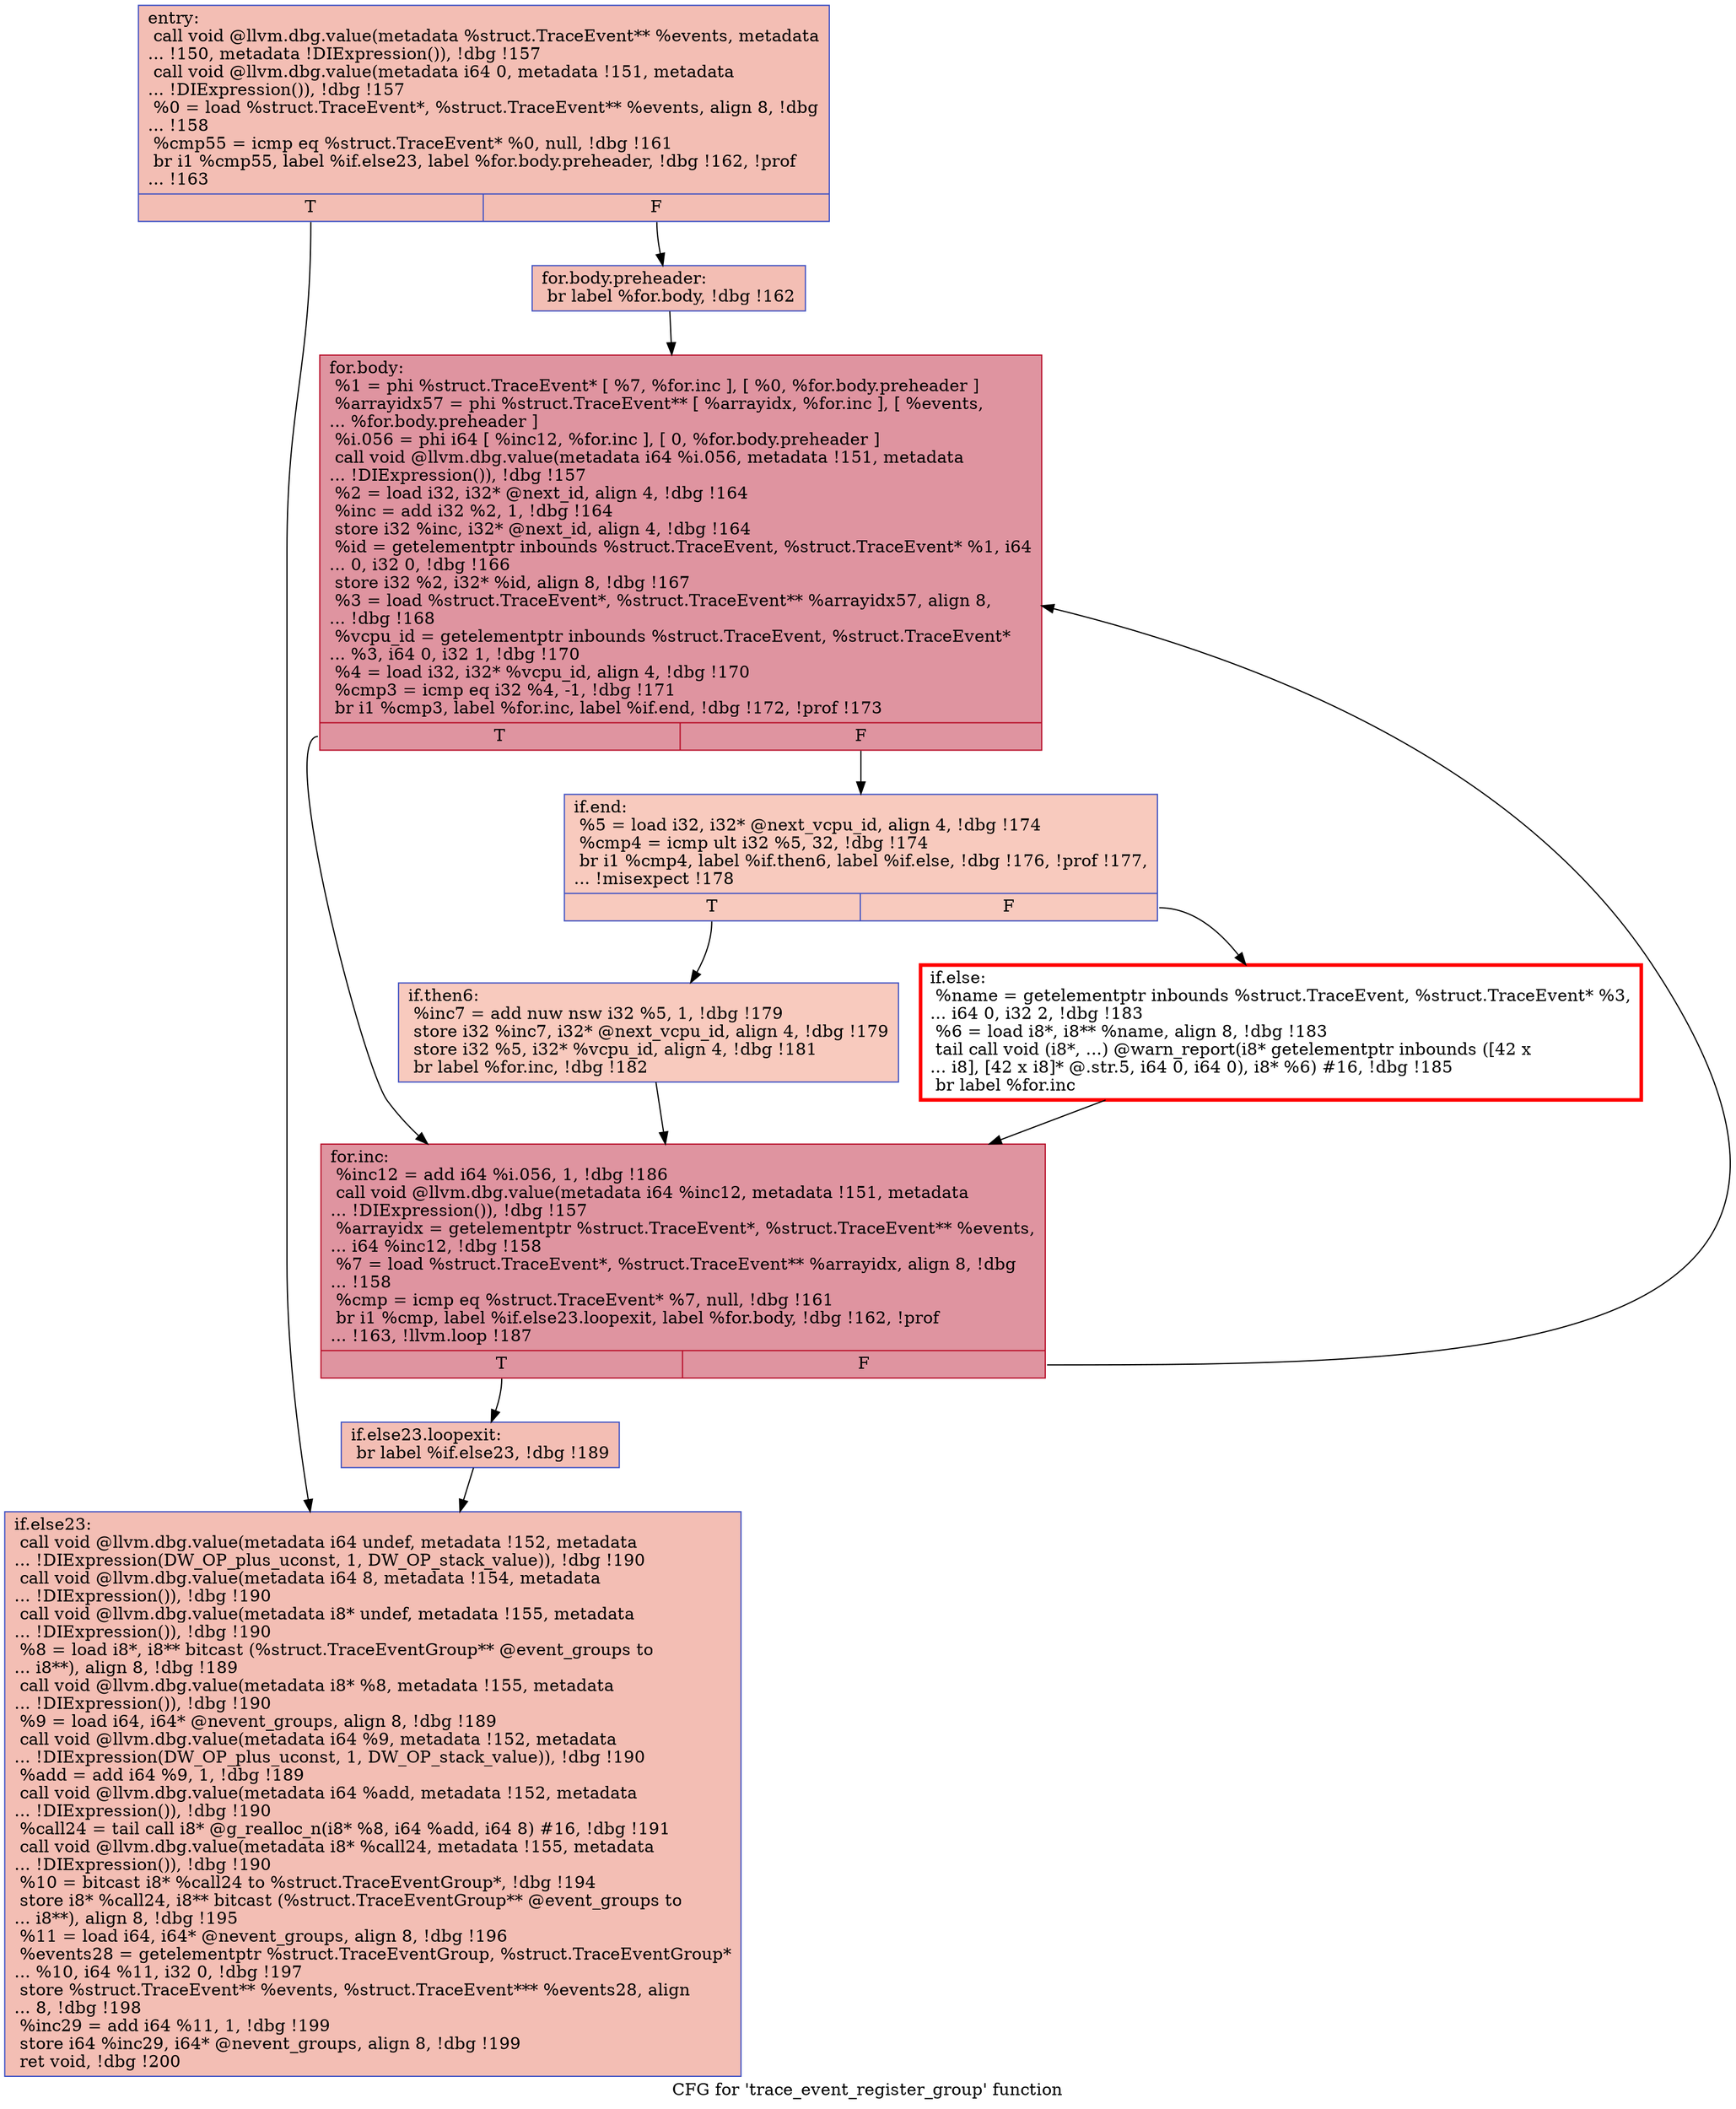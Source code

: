 digraph "CFG for 'trace_event_register_group' function" {
	label="CFG for 'trace_event_register_group' function";

	Node0x55aedd020af0 [shape=record,color="#3d50c3ff", style=filled, fillcolor="#e36c5570",label="{entry:\l  call void @llvm.dbg.value(metadata %struct.TraceEvent** %events, metadata\l... !150, metadata !DIExpression()), !dbg !157\l  call void @llvm.dbg.value(metadata i64 0, metadata !151, metadata\l... !DIExpression()), !dbg !157\l  %0 = load %struct.TraceEvent*, %struct.TraceEvent** %events, align 8, !dbg\l... !158\l  %cmp55 = icmp eq %struct.TraceEvent* %0, null, !dbg !161\l  br i1 %cmp55, label %if.else23, label %for.body.preheader, !dbg !162, !prof\l... !163\l|{<s0>T|<s1>F}}"];
	Node0x55aedd020af0:s0 -> Node0x55aedd02b410;
	Node0x55aedd020af0:s1 -> Node0x55aedd0366f0;
	Node0x55aedd0366f0 [shape=record,color="#3d50c3ff", style=filled, fillcolor="#e36c5570",label="{for.body.preheader:                               \l  br label %for.body, !dbg !162\l}"];
	Node0x55aedd0366f0 -> Node0x55aedd023a20;
	Node0x55aedd023a20 [shape=record,color="#b70d28ff", style=filled, fillcolor="#b70d2870",label="{for.body:                                         \l  %1 = phi %struct.TraceEvent* [ %7, %for.inc ], [ %0, %for.body.preheader ]\l  %arrayidx57 = phi %struct.TraceEvent** [ %arrayidx, %for.inc ], [ %events,\l... %for.body.preheader ]\l  %i.056 = phi i64 [ %inc12, %for.inc ], [ 0, %for.body.preheader ]\l  call void @llvm.dbg.value(metadata i64 %i.056, metadata !151, metadata\l... !DIExpression()), !dbg !157\l  %2 = load i32, i32* @next_id, align 4, !dbg !164\l  %inc = add i32 %2, 1, !dbg !164\l  store i32 %inc, i32* @next_id, align 4, !dbg !164\l  %id = getelementptr inbounds %struct.TraceEvent, %struct.TraceEvent* %1, i64\l... 0, i32 0, !dbg !166\l  store i32 %2, i32* %id, align 8, !dbg !167\l  %3 = load %struct.TraceEvent*, %struct.TraceEvent** %arrayidx57, align 8,\l... !dbg !168\l  %vcpu_id = getelementptr inbounds %struct.TraceEvent, %struct.TraceEvent*\l... %3, i64 0, i32 1, !dbg !170\l  %4 = load i32, i32* %vcpu_id, align 4, !dbg !170\l  %cmp3 = icmp eq i32 %4, -1, !dbg !171\l  br i1 %cmp3, label %for.inc, label %if.end, !dbg !172, !prof !173\l|{<s0>T|<s1>F}}"];
	Node0x55aedd023a20:s0 -> Node0x55aedd023990;
	Node0x55aedd023a20:s1 -> Node0x55aedd024770;
	Node0x55aedd024770 [shape=record,color="#3d50c3ff", style=filled, fillcolor="#ef886b70",label="{if.end:                                           \l  %5 = load i32, i32* @next_vcpu_id, align 4, !dbg !174\l  %cmp4 = icmp ult i32 %5, 32, !dbg !174\l  br i1 %cmp4, label %if.then6, label %if.else, !dbg !176, !prof !177,\l... !misexpect !178\l|{<s0>T|<s1>F}}"];
	Node0x55aedd024770:s0 -> Node0x55aedd0251a0;
	Node0x55aedd024770:s1 -> Node0x55aedd025260;
	Node0x55aedd0251a0 [shape=record,color="#3d50c3ff", style=filled, fillcolor="#ef886b70",label="{if.then6:                                         \l  %inc7 = add nuw nsw i32 %5, 1, !dbg !179\l  store i32 %inc7, i32* @next_vcpu_id, align 4, !dbg !179\l  store i32 %5, i32* %vcpu_id, align 4, !dbg !181\l  br label %for.inc, !dbg !182\l}"];
	Node0x55aedd0251a0 -> Node0x55aedd023990;
	Node0x55aedd025260 [shape=record,penwidth=3.0, color="red",label="{if.else:                                          \l  %name = getelementptr inbounds %struct.TraceEvent, %struct.TraceEvent* %3,\l... i64 0, i32 2, !dbg !183\l  %6 = load i8*, i8** %name, align 8, !dbg !183\l  tail call void (i8*, ...) @warn_report(i8* getelementptr inbounds ([42 x\l... i8], [42 x i8]* @.str.5, i64 0, i64 0), i8* %6) #16, !dbg !185\l  br label %for.inc\l}"];
	Node0x55aedd025260 -> Node0x55aedd023990;
	Node0x55aedd023990 [shape=record,color="#b70d28ff", style=filled, fillcolor="#b70d2870",label="{for.inc:                                          \l  %inc12 = add i64 %i.056, 1, !dbg !186\l  call void @llvm.dbg.value(metadata i64 %inc12, metadata !151, metadata\l... !DIExpression()), !dbg !157\l  %arrayidx = getelementptr %struct.TraceEvent*, %struct.TraceEvent** %events,\l... i64 %inc12, !dbg !158\l  %7 = load %struct.TraceEvent*, %struct.TraceEvent** %arrayidx, align 8, !dbg\l... !158\l  %cmp = icmp eq %struct.TraceEvent* %7, null, !dbg !161\l  br i1 %cmp, label %if.else23.loopexit, label %for.body, !dbg !162, !prof\l... !163, !llvm.loop !187\l|{<s0>T|<s1>F}}"];
	Node0x55aedd023990:s0 -> Node0x55aedd0c1280;
	Node0x55aedd023990:s1 -> Node0x55aedd023a20;
	Node0x55aedd0c1280 [shape=record,color="#3d50c3ff", style=filled, fillcolor="#e36c5570",label="{if.else23.loopexit:                               \l  br label %if.else23, !dbg !189\l}"];
	Node0x55aedd0c1280 -> Node0x55aedd02b410;
	Node0x55aedd02b410 [shape=record,color="#3d50c3ff", style=filled, fillcolor="#e36c5570",label="{if.else23:                                        \l  call void @llvm.dbg.value(metadata i64 undef, metadata !152, metadata\l... !DIExpression(DW_OP_plus_uconst, 1, DW_OP_stack_value)), !dbg !190\l  call void @llvm.dbg.value(metadata i64 8, metadata !154, metadata\l... !DIExpression()), !dbg !190\l  call void @llvm.dbg.value(metadata i8* undef, metadata !155, metadata\l... !DIExpression()), !dbg !190\l  %8 = load i8*, i8** bitcast (%struct.TraceEventGroup** @event_groups to\l... i8**), align 8, !dbg !189\l  call void @llvm.dbg.value(metadata i8* %8, metadata !155, metadata\l... !DIExpression()), !dbg !190\l  %9 = load i64, i64* @nevent_groups, align 8, !dbg !189\l  call void @llvm.dbg.value(metadata i64 %9, metadata !152, metadata\l... !DIExpression(DW_OP_plus_uconst, 1, DW_OP_stack_value)), !dbg !190\l  %add = add i64 %9, 1, !dbg !189\l  call void @llvm.dbg.value(metadata i64 %add, metadata !152, metadata\l... !DIExpression()), !dbg !190\l  %call24 = tail call i8* @g_realloc_n(i8* %8, i64 %add, i64 8) #16, !dbg !191\l  call void @llvm.dbg.value(metadata i8* %call24, metadata !155, metadata\l... !DIExpression()), !dbg !190\l  %10 = bitcast i8* %call24 to %struct.TraceEventGroup*, !dbg !194\l  store i8* %call24, i8** bitcast (%struct.TraceEventGroup** @event_groups to\l... i8**), align 8, !dbg !195\l  %11 = load i64, i64* @nevent_groups, align 8, !dbg !196\l  %events28 = getelementptr %struct.TraceEventGroup, %struct.TraceEventGroup*\l... %10, i64 %11, i32 0, !dbg !197\l  store %struct.TraceEvent** %events, %struct.TraceEvent*** %events28, align\l... 8, !dbg !198\l  %inc29 = add i64 %11, 1, !dbg !199\l  store i64 %inc29, i64* @nevent_groups, align 8, !dbg !199\l  ret void, !dbg !200\l}"];
}
